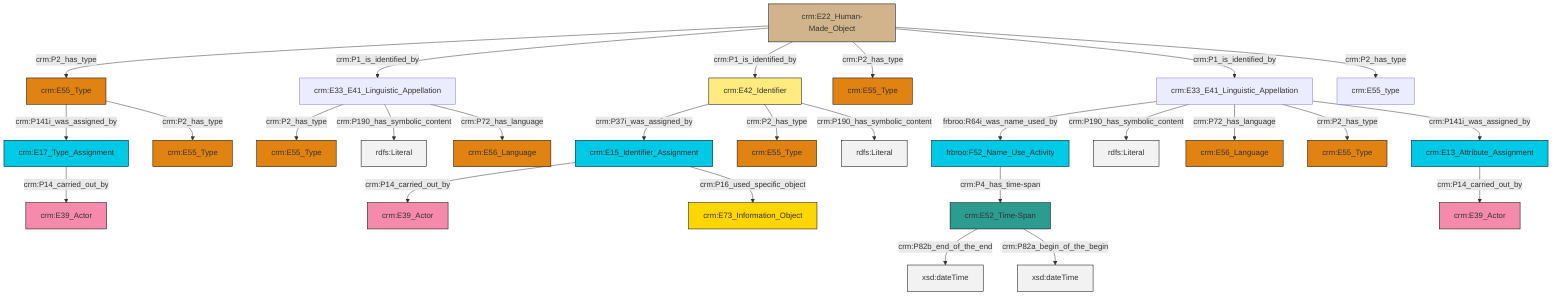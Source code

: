 graph TD
classDef Literal fill:#f2f2f2,stroke:#000000;
classDef CRM_Entity fill:#FFFFFF,stroke:#000000;
classDef Temporal_Entity fill:#00C9E6, stroke:#000000;
classDef Type fill:#E18312, stroke:#000000;
classDef Time-Span fill:#2C9C91, stroke:#000000;
classDef Appellation fill:#FFEB7F, stroke:#000000;
classDef Place fill:#008836, stroke:#000000;
classDef Persistent_Item fill:#B266B2, stroke:#000000;
classDef Conceptual_Object fill:#FFD700, stroke:#000000;
classDef Physical_Thing fill:#D2B48C, stroke:#000000;
classDef Actor fill:#f58aad, stroke:#000000;
classDef PC_Classes fill:#4ce600, stroke:#000000;
classDef Multi fill:#cccccc,stroke:#000000;

0["crm:E22_Human-Made_Object"]:::Physical_Thing -->|crm:P2_has_type| 1["crm:E55_Type"]:::Type
4["crm:E42_Identifier"]:::Appellation -->|crm:P37i_was_assigned_by| 5["crm:E15_Identifier_Assignment"]:::Temporal_Entity
4["crm:E42_Identifier"]:::Appellation -->|crm:P2_has_type| 6["crm:E55_Type"]:::Type
7["crm:E52_Time-Span"]:::Time-Span -->|crm:P82b_end_of_the_end| 8[xsd:dateTime]:::Literal
12["crm:E33_E41_Linguistic_Appellation"]:::Default -->|frbroo:R64i_was_name_used_by| 9["frbroo:F52_Name_Use_Activity"]:::Temporal_Entity
12["crm:E33_E41_Linguistic_Appellation"]:::Default -->|crm:P190_has_symbolic_content| 13[rdfs:Literal]:::Literal
0["crm:E22_Human-Made_Object"]:::Physical_Thing -->|crm:P1_is_identified_by| 14["crm:E33_E41_Linguistic_Appellation"]:::Default
0["crm:E22_Human-Made_Object"]:::Physical_Thing -->|crm:P1_is_identified_by| 4["crm:E42_Identifier"]:::Appellation
12["crm:E33_E41_Linguistic_Appellation"]:::Default -->|crm:P72_has_language| 15["crm:E56_Language"]:::Type
1["crm:E55_Type"]:::Type -->|crm:P141i_was_assigned_by| 16["crm:E17_Type_Assignment"]:::Temporal_Entity
14["crm:E33_E41_Linguistic_Appellation"]:::Default -->|crm:P2_has_type| 17["crm:E55_Type"]:::Type
5["crm:E15_Identifier_Assignment"]:::Temporal_Entity -->|crm:P14_carried_out_by| 19["crm:E39_Actor"]:::Actor
0["crm:E22_Human-Made_Object"]:::Physical_Thing -->|crm:P2_has_type| 20["crm:E55_Type"]:::Type
12["crm:E33_E41_Linguistic_Appellation"]:::Default -->|crm:P2_has_type| 22["crm:E55_Type"]:::Type
7["crm:E52_Time-Span"]:::Time-Span -->|crm:P82a_begin_of_the_begin| 24[xsd:dateTime]:::Literal
12["crm:E33_E41_Linguistic_Appellation"]:::Default -->|crm:P141i_was_assigned_by| 27["crm:E13_Attribute_Assignment"]:::Temporal_Entity
4["crm:E42_Identifier"]:::Appellation -->|crm:P190_has_symbolic_content| 31[rdfs:Literal]:::Literal
14["crm:E33_E41_Linguistic_Appellation"]:::Default -->|crm:P190_has_symbolic_content| 34[rdfs:Literal]:::Literal
1["crm:E55_Type"]:::Type -->|crm:P2_has_type| 28["crm:E55_Type"]:::Type
0["crm:E22_Human-Made_Object"]:::Physical_Thing -->|crm:P1_is_identified_by| 12["crm:E33_E41_Linguistic_Appellation"]:::Default
5["crm:E15_Identifier_Assignment"]:::Temporal_Entity -->|crm:P16_used_specific_object| 32["crm:E73_Information_Object"]:::Conceptual_Object
27["crm:E13_Attribute_Assignment"]:::Temporal_Entity -->|crm:P14_carried_out_by| 38["crm:E39_Actor"]:::Actor
0["crm:E22_Human-Made_Object"]:::Physical_Thing -->|crm:P2_has_type| 35["crm:E55_type"]:::Default
16["crm:E17_Type_Assignment"]:::Temporal_Entity -->|crm:P14_carried_out_by| 2["crm:E39_Actor"]:::Actor
14["crm:E33_E41_Linguistic_Appellation"]:::Default -->|crm:P72_has_language| 47["crm:E56_Language"]:::Type
9["frbroo:F52_Name_Use_Activity"]:::Temporal_Entity -->|crm:P4_has_time-span| 7["crm:E52_Time-Span"]:::Time-Span